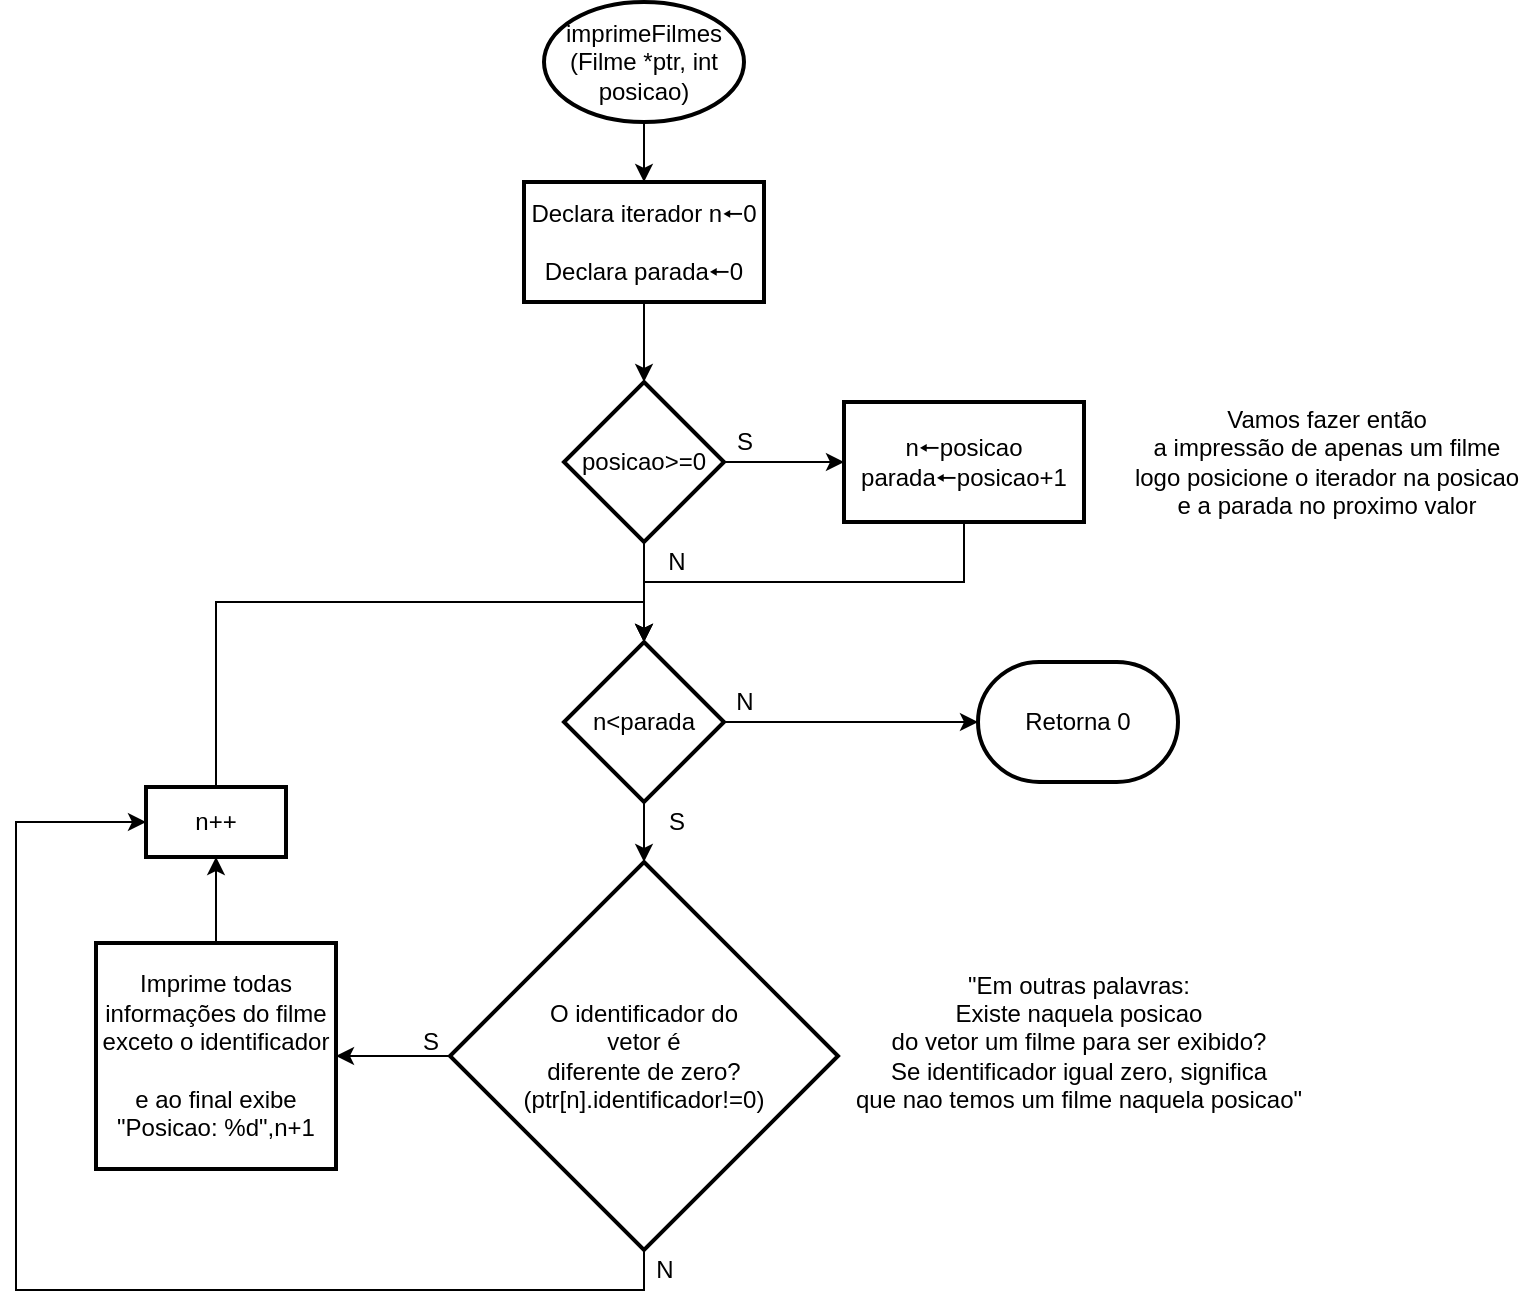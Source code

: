 <mxfile version="16.5.1" type="device"><diagram id="gS68W-IK0HKVTUURboKy" name="Página-1"><mxGraphModel dx="718" dy="461" grid="1" gridSize="10" guides="1" tooltips="1" connect="1" arrows="1" fold="1" page="1" pageScale="1" pageWidth="827" pageHeight="1169" math="0" shadow="0"><root><mxCell id="0"/><mxCell id="1" parent="0"/><mxCell id="wFkQanYkATCqznsbXa3d-2" value="" style="edgeStyle=orthogonalEdgeStyle;rounded=0;orthogonalLoop=1;jettySize=auto;html=1;" edge="1" parent="1" source="lzG-tiIj-bJo1EGCFtlO-1" target="wFkQanYkATCqznsbXa3d-1"><mxGeometry relative="1" as="geometry"/></mxCell><mxCell id="lzG-tiIj-bJo1EGCFtlO-1" value="imprimeFilmes&lt;br&gt;(Filme *ptr, int posicao)" style="strokeWidth=2;html=1;shape=mxgraph.flowchart.start_1;whiteSpace=wrap;" parent="1" vertex="1"><mxGeometry x="364" y="40" width="100" height="60" as="geometry"/></mxCell><mxCell id="wFkQanYkATCqznsbXa3d-4" value="" style="edgeStyle=orthogonalEdgeStyle;rounded=0;orthogonalLoop=1;jettySize=auto;html=1;" edge="1" parent="1" source="wFkQanYkATCqznsbXa3d-1" target="wFkQanYkATCqznsbXa3d-3"><mxGeometry relative="1" as="geometry"/></mxCell><mxCell id="wFkQanYkATCqznsbXa3d-1" value="Declara iterador n🠔0&lt;br&gt;&lt;br&gt;Declara parada🠔0" style="whiteSpace=wrap;html=1;strokeWidth=2;" vertex="1" parent="1"><mxGeometry x="354" y="130" width="120" height="60" as="geometry"/></mxCell><mxCell id="wFkQanYkATCqznsbXa3d-6" value="" style="edgeStyle=orthogonalEdgeStyle;rounded=0;orthogonalLoop=1;jettySize=auto;html=1;" edge="1" parent="1" source="wFkQanYkATCqznsbXa3d-3" target="wFkQanYkATCqznsbXa3d-5"><mxGeometry relative="1" as="geometry"/></mxCell><mxCell id="wFkQanYkATCqznsbXa3d-10" value="" style="edgeStyle=orthogonalEdgeStyle;rounded=0;orthogonalLoop=1;jettySize=auto;html=1;" edge="1" parent="1" source="wFkQanYkATCqznsbXa3d-3" target="wFkQanYkATCqznsbXa3d-9"><mxGeometry relative="1" as="geometry"/></mxCell><mxCell id="wFkQanYkATCqznsbXa3d-3" value="posicao&amp;gt;=0" style="rhombus;whiteSpace=wrap;html=1;strokeWidth=2;" vertex="1" parent="1"><mxGeometry x="374" y="230" width="80" height="80" as="geometry"/></mxCell><mxCell id="wFkQanYkATCqznsbXa3d-16" style="edgeStyle=orthogonalEdgeStyle;rounded=0;orthogonalLoop=1;jettySize=auto;html=1;exitX=0.5;exitY=1;exitDx=0;exitDy=0;entryX=0.5;entryY=0;entryDx=0;entryDy=0;" edge="1" parent="1" source="wFkQanYkATCqznsbXa3d-5" target="wFkQanYkATCqznsbXa3d-9"><mxGeometry relative="1" as="geometry"/></mxCell><mxCell id="wFkQanYkATCqznsbXa3d-5" value="n🠔posicao&lt;br&gt;parada🠔posicao+1" style="whiteSpace=wrap;html=1;strokeWidth=2;" vertex="1" parent="1"><mxGeometry x="514" y="240" width="120" height="60" as="geometry"/></mxCell><mxCell id="wFkQanYkATCqznsbXa3d-7" value="Vamos fazer então&lt;br&gt;a impressão de apenas um filme&lt;br&gt;logo posicione o iterador na posicao&lt;br&gt;e a parada no proximo valor" style="text;html=1;align=center;verticalAlign=middle;resizable=0;points=[];autosize=1;strokeColor=none;fillColor=none;" vertex="1" parent="1"><mxGeometry x="650" y="240" width="210" height="60" as="geometry"/></mxCell><mxCell id="wFkQanYkATCqznsbXa3d-8" value="S" style="text;html=1;align=center;verticalAlign=middle;resizable=0;points=[];autosize=1;strokeColor=none;fillColor=none;" vertex="1" parent="1"><mxGeometry x="454" y="250" width="20" height="20" as="geometry"/></mxCell><mxCell id="wFkQanYkATCqznsbXa3d-12" value="" style="edgeStyle=orthogonalEdgeStyle;rounded=0;orthogonalLoop=1;jettySize=auto;html=1;" edge="1" parent="1" source="wFkQanYkATCqznsbXa3d-9" target="wFkQanYkATCqznsbXa3d-11"><mxGeometry relative="1" as="geometry"/></mxCell><mxCell id="wFkQanYkATCqznsbXa3d-33" style="edgeStyle=orthogonalEdgeStyle;rounded=0;orthogonalLoop=1;jettySize=auto;html=1;exitX=1;exitY=0.5;exitDx=0;exitDy=0;entryX=0;entryY=0.5;entryDx=0;entryDy=0;entryPerimeter=0;" edge="1" parent="1" source="wFkQanYkATCqznsbXa3d-9" target="wFkQanYkATCqznsbXa3d-25"><mxGeometry relative="1" as="geometry"/></mxCell><mxCell id="wFkQanYkATCqznsbXa3d-9" value="n&amp;lt;parada" style="rhombus;whiteSpace=wrap;html=1;strokeWidth=2;" vertex="1" parent="1"><mxGeometry x="374" y="360" width="80" height="80" as="geometry"/></mxCell><mxCell id="wFkQanYkATCqznsbXa3d-18" value="" style="edgeStyle=orthogonalEdgeStyle;rounded=0;orthogonalLoop=1;jettySize=auto;html=1;" edge="1" parent="1" source="wFkQanYkATCqznsbXa3d-11" target="wFkQanYkATCqznsbXa3d-17"><mxGeometry relative="1" as="geometry"/></mxCell><mxCell id="wFkQanYkATCqznsbXa3d-28" style="edgeStyle=orthogonalEdgeStyle;rounded=0;orthogonalLoop=1;jettySize=auto;html=1;exitX=0.5;exitY=1;exitDx=0;exitDy=0;entryX=0;entryY=0.5;entryDx=0;entryDy=0;" edge="1" parent="1" source="wFkQanYkATCqznsbXa3d-11" target="wFkQanYkATCqznsbXa3d-21"><mxGeometry relative="1" as="geometry"><Array as="points"><mxPoint x="414" y="684"/><mxPoint x="100" y="684"/><mxPoint x="100" y="450"/></Array></mxGeometry></mxCell><mxCell id="wFkQanYkATCqznsbXa3d-11" value="O identificador do &lt;br&gt;vetor é &lt;br&gt;diferente de zero?&lt;br&gt;(ptr[n].identificador!=0)" style="rhombus;whiteSpace=wrap;html=1;strokeWidth=2;" vertex="1" parent="1"><mxGeometry x="317" y="470" width="194" height="194" as="geometry"/></mxCell><mxCell id="wFkQanYkATCqznsbXa3d-13" value="S" style="text;html=1;align=center;verticalAlign=middle;resizable=0;points=[];autosize=1;strokeColor=none;fillColor=none;" vertex="1" parent="1"><mxGeometry x="420" y="440" width="20" height="20" as="geometry"/></mxCell><mxCell id="wFkQanYkATCqznsbXa3d-14" value="N" style="text;html=1;align=center;verticalAlign=middle;resizable=0;points=[];autosize=1;strokeColor=none;fillColor=none;" vertex="1" parent="1"><mxGeometry x="420" y="310" width="20" height="20" as="geometry"/></mxCell><mxCell id="wFkQanYkATCqznsbXa3d-22" value="" style="edgeStyle=orthogonalEdgeStyle;rounded=0;orthogonalLoop=1;jettySize=auto;html=1;" edge="1" parent="1" source="wFkQanYkATCqznsbXa3d-17" target="wFkQanYkATCqznsbXa3d-21"><mxGeometry relative="1" as="geometry"/></mxCell><mxCell id="wFkQanYkATCqznsbXa3d-17" value="Imprime todas informações do filme&lt;br&gt;exceto o identificador&lt;br&gt;&lt;br&gt;e ao final exibe&lt;br&gt;&quot;Posicao: %d&quot;,n+1" style="whiteSpace=wrap;html=1;strokeWidth=2;" vertex="1" parent="1"><mxGeometry x="140" y="510.5" width="120" height="113" as="geometry"/></mxCell><mxCell id="wFkQanYkATCqznsbXa3d-20" value="S" style="text;html=1;align=center;verticalAlign=middle;resizable=0;points=[];autosize=1;strokeColor=none;fillColor=none;" vertex="1" parent="1"><mxGeometry x="297" y="550" width="20" height="20" as="geometry"/></mxCell><mxCell id="wFkQanYkATCqznsbXa3d-32" style="edgeStyle=orthogonalEdgeStyle;rounded=0;orthogonalLoop=1;jettySize=auto;html=1;exitX=0.5;exitY=0;exitDx=0;exitDy=0;entryX=0.5;entryY=0;entryDx=0;entryDy=0;" edge="1" parent="1" source="wFkQanYkATCqznsbXa3d-21" target="wFkQanYkATCqznsbXa3d-9"><mxGeometry relative="1" as="geometry"/></mxCell><mxCell id="wFkQanYkATCqznsbXa3d-21" value="n++" style="whiteSpace=wrap;html=1;strokeWidth=2;" vertex="1" parent="1"><mxGeometry x="165" y="432.5" width="70" height="35" as="geometry"/></mxCell><mxCell id="wFkQanYkATCqznsbXa3d-25" value="Retorna 0" style="strokeWidth=2;html=1;shape=mxgraph.flowchart.terminator;whiteSpace=wrap;" vertex="1" parent="1"><mxGeometry x="581" y="370" width="100" height="60" as="geometry"/></mxCell><mxCell id="wFkQanYkATCqznsbXa3d-30" value="N" style="text;html=1;align=center;verticalAlign=middle;resizable=0;points=[];autosize=1;strokeColor=none;fillColor=none;" vertex="1" parent="1"><mxGeometry x="414" y="664" width="20" height="20" as="geometry"/></mxCell><mxCell id="wFkQanYkATCqznsbXa3d-31" value="&quot;Em outras palavras:&lt;br&gt;Existe naquela posicao&lt;br&gt;do vetor um filme para ser exibido?&lt;br&gt;Se identificador igual zero, significa&lt;br&gt;que nao temos um filme naquela posicao&quot;" style="text;html=1;align=center;verticalAlign=middle;resizable=0;points=[];autosize=1;strokeColor=none;fillColor=none;" vertex="1" parent="1"><mxGeometry x="511" y="520" width="240" height="80" as="geometry"/></mxCell><mxCell id="wFkQanYkATCqznsbXa3d-34" value="N" style="text;html=1;align=center;verticalAlign=middle;resizable=0;points=[];autosize=1;strokeColor=none;fillColor=none;" vertex="1" parent="1"><mxGeometry x="454" y="380" width="20" height="20" as="geometry"/></mxCell></root></mxGraphModel></diagram></mxfile>
